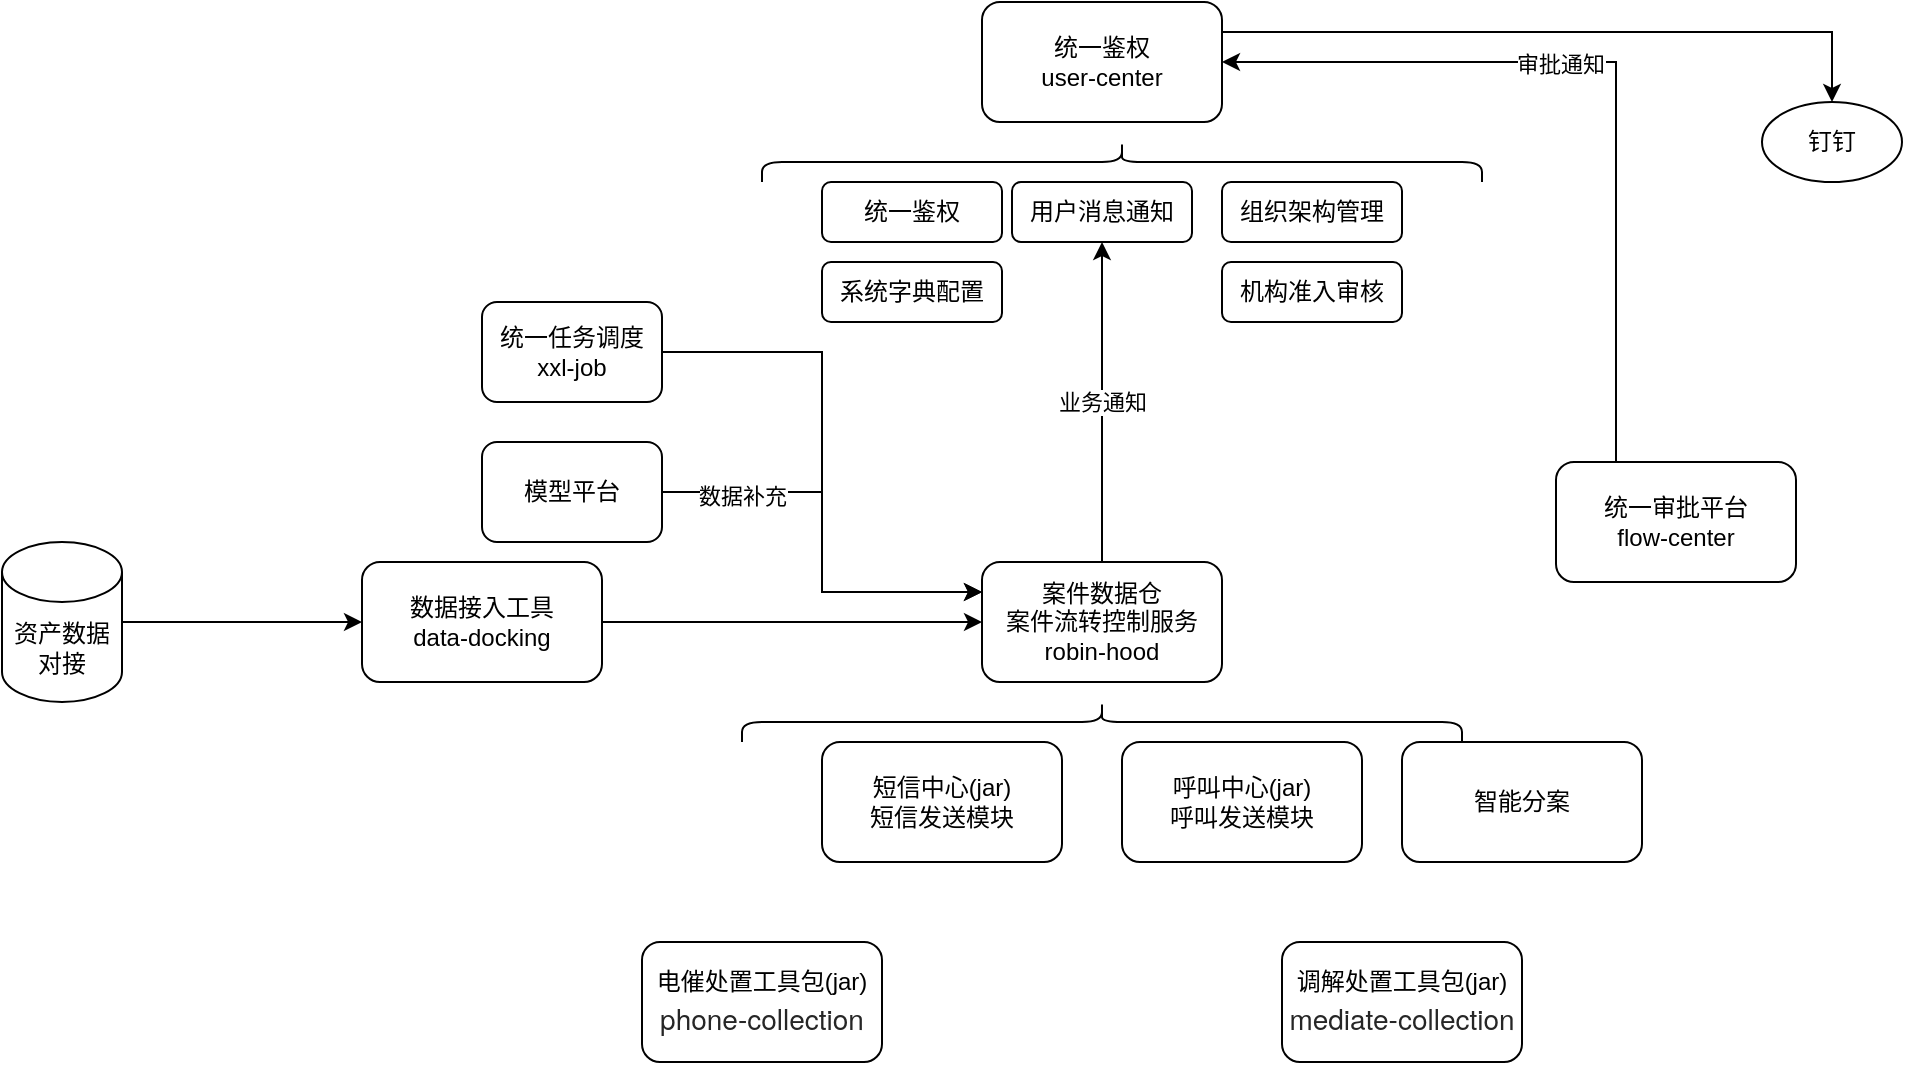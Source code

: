 <mxfile version="17.4.1" type="github">
  <diagram id="6Wr7HWto9CDt8bVIGJbJ" name="Page-1">
    <mxGraphModel dx="897" dy="589" grid="1" gridSize="10" guides="1" tooltips="1" connect="1" arrows="1" fold="1" page="1" pageScale="1" pageWidth="827" pageHeight="1169" math="0" shadow="0">
      <root>
        <mxCell id="0" />
        <mxCell id="1" parent="0" />
        <mxCell id="A0T9e2R4MkHRRVcpy_gM-36" style="edgeStyle=orthogonalEdgeStyle;rounded=0;orthogonalLoop=1;jettySize=auto;html=1;exitX=1;exitY=0.25;exitDx=0;exitDy=0;entryX=0.5;entryY=0;entryDx=0;entryDy=0;" edge="1" parent="1" source="A0T9e2R4MkHRRVcpy_gM-1" target="A0T9e2R4MkHRRVcpy_gM-16">
          <mxGeometry relative="1" as="geometry" />
        </mxCell>
        <mxCell id="A0T9e2R4MkHRRVcpy_gM-1" value="统一鉴权&lt;br&gt;user-center" style="rounded=1;whiteSpace=wrap;html=1;" vertex="1" parent="1">
          <mxGeometry x="540" y="10" width="120" height="60" as="geometry" />
        </mxCell>
        <mxCell id="A0T9e2R4MkHRRVcpy_gM-8" style="edgeStyle=orthogonalEdgeStyle;rounded=0;orthogonalLoop=1;jettySize=auto;html=1;" edge="1" parent="1" source="A0T9e2R4MkHRRVcpy_gM-2" target="A0T9e2R4MkHRRVcpy_gM-5">
          <mxGeometry relative="1" as="geometry" />
        </mxCell>
        <mxCell id="A0T9e2R4MkHRRVcpy_gM-2" value="数据接入工具&lt;br&gt;data-docking" style="rounded=1;whiteSpace=wrap;html=1;" vertex="1" parent="1">
          <mxGeometry x="230" y="290" width="120" height="60" as="geometry" />
        </mxCell>
        <mxCell id="A0T9e2R4MkHRRVcpy_gM-4" style="edgeStyle=orthogonalEdgeStyle;rounded=0;orthogonalLoop=1;jettySize=auto;html=1;entryX=0;entryY=0.5;entryDx=0;entryDy=0;" edge="1" parent="1" source="A0T9e2R4MkHRRVcpy_gM-3" target="A0T9e2R4MkHRRVcpy_gM-2">
          <mxGeometry relative="1" as="geometry" />
        </mxCell>
        <mxCell id="A0T9e2R4MkHRRVcpy_gM-3" value="资产数据对接" style="shape=cylinder3;whiteSpace=wrap;html=1;boundedLbl=1;backgroundOutline=1;size=15;" vertex="1" parent="1">
          <mxGeometry x="50" y="280" width="60" height="80" as="geometry" />
        </mxCell>
        <mxCell id="A0T9e2R4MkHRRVcpy_gM-38" value="业务通知" style="edgeStyle=orthogonalEdgeStyle;rounded=0;orthogonalLoop=1;jettySize=auto;html=1;entryX=0.5;entryY=1;entryDx=0;entryDy=0;" edge="1" parent="1" source="A0T9e2R4MkHRRVcpy_gM-5" target="A0T9e2R4MkHRRVcpy_gM-35">
          <mxGeometry relative="1" as="geometry" />
        </mxCell>
        <mxCell id="A0T9e2R4MkHRRVcpy_gM-5" value="案件数据仓&lt;br&gt;案件流转控制服务&lt;br&gt;robin-hood" style="rounded=1;whiteSpace=wrap;html=1;" vertex="1" parent="1">
          <mxGeometry x="540" y="290" width="120" height="60" as="geometry" />
        </mxCell>
        <mxCell id="A0T9e2R4MkHRRVcpy_gM-6" value="电催处置工具包(jar)&lt;br&gt;&lt;p class=&quot;p1&quot; style=&quot;margin: 0px ; font-stretch: normal ; font-size: 14px ; line-height: normal ; font-family: &amp;#34;helvetica neue&amp;#34; ; color: rgba(0 , 0 , 0 , 0.85)&quot;&gt;phone-collection&lt;/p&gt;" style="rounded=1;whiteSpace=wrap;html=1;" vertex="1" parent="1">
          <mxGeometry x="370" y="480" width="120" height="60" as="geometry" />
        </mxCell>
        <mxCell id="A0T9e2R4MkHRRVcpy_gM-7" value="调解处置工具包(jar)&lt;br&gt;&lt;p class=&quot;p1&quot; style=&quot;margin: 0px ; font-stretch: normal ; font-size: 14px ; line-height: normal ; font-family: &amp;#34;helvetica neue&amp;#34; ; color: rgba(0 , 0 , 0 , 0.85)&quot;&gt;&lt;span style=&quot;font-family: &amp;#34;helvetica neue&amp;#34;&quot;&gt;mediate&lt;/span&gt;-collection&lt;/p&gt;" style="rounded=1;whiteSpace=wrap;html=1;" vertex="1" parent="1">
          <mxGeometry x="690" y="480" width="120" height="60" as="geometry" />
        </mxCell>
        <mxCell id="A0T9e2R4MkHRRVcpy_gM-14" style="edgeStyle=orthogonalEdgeStyle;rounded=0;orthogonalLoop=1;jettySize=auto;html=1;exitX=0.25;exitY=0;exitDx=0;exitDy=0;entryX=1;entryY=0.5;entryDx=0;entryDy=0;" edge="1" parent="1" source="A0T9e2R4MkHRRVcpy_gM-13" target="A0T9e2R4MkHRRVcpy_gM-1">
          <mxGeometry relative="1" as="geometry" />
        </mxCell>
        <mxCell id="A0T9e2R4MkHRRVcpy_gM-15" value="审批通知" style="edgeLabel;html=1;align=center;verticalAlign=middle;resizable=0;points=[];" vertex="1" connectable="0" parent="A0T9e2R4MkHRRVcpy_gM-14">
          <mxGeometry x="0.151" y="1" relative="1" as="geometry">
            <mxPoint as="offset" />
          </mxGeometry>
        </mxCell>
        <mxCell id="A0T9e2R4MkHRRVcpy_gM-13" value="统一审批平台&lt;br&gt;flow-center" style="rounded=1;whiteSpace=wrap;html=1;" vertex="1" parent="1">
          <mxGeometry x="827" y="240" width="120" height="60" as="geometry" />
        </mxCell>
        <mxCell id="A0T9e2R4MkHRRVcpy_gM-16" value="钉钉" style="ellipse;whiteSpace=wrap;html=1;" vertex="1" parent="1">
          <mxGeometry x="930" y="60" width="70" height="40" as="geometry" />
        </mxCell>
        <mxCell id="A0T9e2R4MkHRRVcpy_gM-24" style="edgeStyle=orthogonalEdgeStyle;rounded=0;orthogonalLoop=1;jettySize=auto;html=1;entryX=0;entryY=0.25;entryDx=0;entryDy=0;" edge="1" parent="1" source="A0T9e2R4MkHRRVcpy_gM-20" target="A0T9e2R4MkHRRVcpy_gM-5">
          <mxGeometry relative="1" as="geometry" />
        </mxCell>
        <mxCell id="A0T9e2R4MkHRRVcpy_gM-20" value="统一任务调度&lt;br&gt;xxl-job" style="rounded=1;whiteSpace=wrap;html=1;" vertex="1" parent="1">
          <mxGeometry x="290" y="160" width="90" height="50" as="geometry" />
        </mxCell>
        <mxCell id="A0T9e2R4MkHRRVcpy_gM-26" value="" style="shape=curlyBracket;whiteSpace=wrap;html=1;rounded=1;flipH=1;rotation=-90;" vertex="1" parent="1">
          <mxGeometry x="590" y="190" width="20" height="360" as="geometry" />
        </mxCell>
        <mxCell id="A0T9e2R4MkHRRVcpy_gM-29" value="短信中心(jar)&lt;br&gt;短信发送模块" style="rounded=1;whiteSpace=wrap;html=1;" vertex="1" parent="1">
          <mxGeometry x="460" y="380" width="120" height="60" as="geometry" />
        </mxCell>
        <mxCell id="A0T9e2R4MkHRRVcpy_gM-30" value="呼叫中心(jar)&lt;br&gt;呼叫发送模块" style="rounded=1;whiteSpace=wrap;html=1;" vertex="1" parent="1">
          <mxGeometry x="610" y="380" width="120" height="60" as="geometry" />
        </mxCell>
        <mxCell id="A0T9e2R4MkHRRVcpy_gM-33" value="" style="shape=curlyBracket;whiteSpace=wrap;html=1;rounded=1;flipH=1;rotation=-90;" vertex="1" parent="1">
          <mxGeometry x="600" y="-90" width="20" height="360" as="geometry" />
        </mxCell>
        <mxCell id="A0T9e2R4MkHRRVcpy_gM-34" value="统一鉴权" style="rounded=1;whiteSpace=wrap;html=1;" vertex="1" parent="1">
          <mxGeometry x="460" y="100" width="90" height="30" as="geometry" />
        </mxCell>
        <mxCell id="A0T9e2R4MkHRRVcpy_gM-35" value="用户消息通知" style="rounded=1;whiteSpace=wrap;html=1;" vertex="1" parent="1">
          <mxGeometry x="555" y="100" width="90" height="30" as="geometry" />
        </mxCell>
        <mxCell id="A0T9e2R4MkHRRVcpy_gM-37" value="组织架构管理" style="rounded=1;whiteSpace=wrap;html=1;" vertex="1" parent="1">
          <mxGeometry x="660" y="100" width="90" height="30" as="geometry" />
        </mxCell>
        <mxCell id="A0T9e2R4MkHRRVcpy_gM-39" value="系统字典配置" style="rounded=1;whiteSpace=wrap;html=1;" vertex="1" parent="1">
          <mxGeometry x="460" y="140" width="90" height="30" as="geometry" />
        </mxCell>
        <mxCell id="A0T9e2R4MkHRRVcpy_gM-40" value="机构准入审核" style="rounded=1;whiteSpace=wrap;html=1;" vertex="1" parent="1">
          <mxGeometry x="660" y="140" width="90" height="30" as="geometry" />
        </mxCell>
        <mxCell id="A0T9e2R4MkHRRVcpy_gM-41" value="智能分案" style="rounded=1;whiteSpace=wrap;html=1;" vertex="1" parent="1">
          <mxGeometry x="750" y="380" width="120" height="60" as="geometry" />
        </mxCell>
        <mxCell id="A0T9e2R4MkHRRVcpy_gM-43" style="edgeStyle=orthogonalEdgeStyle;rounded=0;orthogonalLoop=1;jettySize=auto;html=1;exitX=1;exitY=0.5;exitDx=0;exitDy=0;entryX=0;entryY=0.25;entryDx=0;entryDy=0;" edge="1" parent="1" source="A0T9e2R4MkHRRVcpy_gM-42" target="A0T9e2R4MkHRRVcpy_gM-5">
          <mxGeometry relative="1" as="geometry" />
        </mxCell>
        <mxCell id="A0T9e2R4MkHRRVcpy_gM-44" value="数据补充" style="edgeLabel;html=1;align=center;verticalAlign=middle;resizable=0;points=[];" vertex="1" connectable="0" parent="A0T9e2R4MkHRRVcpy_gM-43">
          <mxGeometry x="-0.619" y="-2" relative="1" as="geometry">
            <mxPoint as="offset" />
          </mxGeometry>
        </mxCell>
        <mxCell id="A0T9e2R4MkHRRVcpy_gM-42" value="模型平台" style="rounded=1;whiteSpace=wrap;html=1;" vertex="1" parent="1">
          <mxGeometry x="290" y="230" width="90" height="50" as="geometry" />
        </mxCell>
      </root>
    </mxGraphModel>
  </diagram>
</mxfile>
